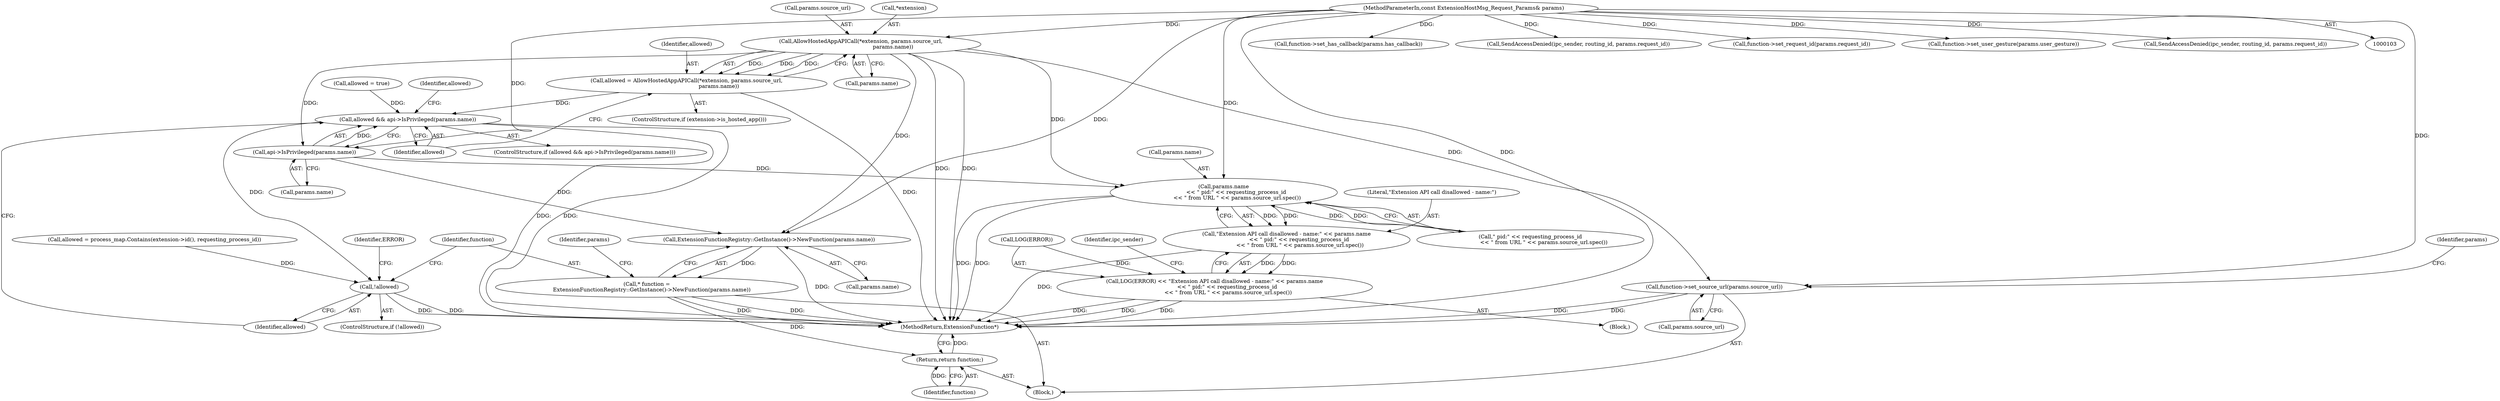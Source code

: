 digraph "0_Chrome_f335421145bb7f82c60fb9d61babcd6ce2e4b21e@pointer" {
"1000138" [label="(Call,AllowHostedAppAPICall(*extension, params.source_url,\n                                      params.name))"];
"1000104" [label="(MethodParameterIn,const ExtensionHostMsg_Request_Params& params)"];
"1000136" [label="(Call,allowed = AllowHostedAppAPICall(*extension, params.source_url,\n                                      params.name))"];
"1000148" [label="(Call,allowed && api->IsPrivileged(params.name))"];
"1000160" [label="(Call,!allowed)"];
"1000150" [label="(Call,api->IsPrivileged(params.name))"];
"1000168" [label="(Call,params.name\n               << \" pid:\" << requesting_process_id\n                << \" from URL \" << params.source_url.spec())"];
"1000166" [label="(Call,\"Extension API call disallowed - name:\" << params.name\n               << \" pid:\" << requesting_process_id\n                << \" from URL \" << params.source_url.spec())"];
"1000163" [label="(Call,LOG(ERROR) << \"Extension API call disallowed - name:\" << params.name\n               << \" pid:\" << requesting_process_id\n                << \" from URL \" << params.source_url.spec())"];
"1000190" [label="(Call,ExtensionFunctionRegistry::GetInstance()->NewFunction(params.name))"];
"1000188" [label="(Call,* function =\n      ExtensionFunctionRegistry::GetInstance()->NewFunction(params.name))"];
"1000228" [label="(Return,return function;)"];
"1000199" [label="(Call,function->set_source_url(params.source_url))"];
"1000159" [label="(ControlStructure,if (!allowed))"];
"1000189" [label="(Identifier,function)"];
"1000162" [label="(Block,)"];
"1000229" [label="(Identifier,function)"];
"1000230" [label="(MethodReturn,ExtensionFunction*)"];
"1000151" [label="(Call,params.name)"];
"1000148" [label="(Call,allowed && api->IsPrivileged(params.name))"];
"1000163" [label="(Call,LOG(ERROR) << \"Extension API call disallowed - name:\" << params.name\n               << \" pid:\" << requesting_process_id\n                << \" from URL \" << params.source_url.spec())"];
"1000150" [label="(Call,api->IsPrivileged(params.name))"];
"1000190" [label="(Call,ExtensionFunctionRegistry::GetInstance()->NewFunction(params.name))"];
"1000165" [label="(Identifier,ERROR)"];
"1000141" [label="(Call,params.source_url)"];
"1000169" [label="(Call,params.name)"];
"1000166" [label="(Call,\"Extension API call disallowed - name:\" << params.name\n               << \" pid:\" << requesting_process_id\n                << \" from URL \" << params.source_url.spec())"];
"1000191" [label="(Call,params.name)"];
"1000139" [label="(Call,*extension)"];
"1000154" [label="(Call,allowed = process_map.Contains(extension->id(), requesting_process_id))"];
"1000137" [label="(Identifier,allowed)"];
"1000149" [label="(Identifier,allowed)"];
"1000207" [label="(Call,function->set_has_callback(params.has_callback))"];
"1000131" [label="(Call,allowed = true)"];
"1000160" [label="(Call,!allowed)"];
"1000172" [label="(Call,\" pid:\" << requesting_process_id\n                << \" from URL \" << params.source_url.spec())"];
"1000144" [label="(Call,params.name)"];
"1000188" [label="(Call,* function =\n      ExtensionFunctionRegistry::GetInstance()->NewFunction(params.name))"];
"1000179" [label="(Call,SendAccessDenied(ipc_sender, routing_id, params.request_id))"];
"1000203" [label="(Call,function->set_request_id(params.request_id))"];
"1000161" [label="(Identifier,allowed)"];
"1000164" [label="(Call,LOG(ERROR))"];
"1000205" [label="(Identifier,params)"];
"1000180" [label="(Identifier,ipc_sender)"];
"1000138" [label="(Call,AllowHostedAppAPICall(*extension, params.source_url,\n                                      params.name))"];
"1000228" [label="(Return,return function;)"];
"1000167" [label="(Literal,\"Extension API call disallowed - name:\")"];
"1000211" [label="(Call,function->set_user_gesture(params.user_gesture))"];
"1000136" [label="(Call,allowed = AllowHostedAppAPICall(*extension, params.source_url,\n                                      params.name))"];
"1000197" [label="(Identifier,params)"];
"1000200" [label="(Call,params.source_url)"];
"1000147" [label="(ControlStructure,if (allowed && api->IsPrivileged(params.name)))"];
"1000155" [label="(Identifier,allowed)"];
"1000104" [label="(MethodParameterIn,const ExtensionHostMsg_Request_Params& params)"];
"1000199" [label="(Call,function->set_source_url(params.source_url))"];
"1000168" [label="(Call,params.name\n               << \" pid:\" << requesting_process_id\n                << \" from URL \" << params.source_url.spec())"];
"1000113" [label="(Block,)"];
"1000122" [label="(Call,SendAccessDenied(ipc_sender, routing_id, params.request_id))"];
"1000134" [label="(ControlStructure,if (extension->is_hosted_app()))"];
"1000138" -> "1000136"  [label="AST: "];
"1000138" -> "1000144"  [label="CFG: "];
"1000139" -> "1000138"  [label="AST: "];
"1000141" -> "1000138"  [label="AST: "];
"1000144" -> "1000138"  [label="AST: "];
"1000136" -> "1000138"  [label="CFG: "];
"1000138" -> "1000230"  [label="DDG: "];
"1000138" -> "1000230"  [label="DDG: "];
"1000138" -> "1000136"  [label="DDG: "];
"1000138" -> "1000136"  [label="DDG: "];
"1000138" -> "1000136"  [label="DDG: "];
"1000104" -> "1000138"  [label="DDG: "];
"1000138" -> "1000150"  [label="DDG: "];
"1000138" -> "1000168"  [label="DDG: "];
"1000138" -> "1000190"  [label="DDG: "];
"1000138" -> "1000199"  [label="DDG: "];
"1000104" -> "1000103"  [label="AST: "];
"1000104" -> "1000230"  [label="DDG: "];
"1000104" -> "1000122"  [label="DDG: "];
"1000104" -> "1000150"  [label="DDG: "];
"1000104" -> "1000168"  [label="DDG: "];
"1000104" -> "1000179"  [label="DDG: "];
"1000104" -> "1000190"  [label="DDG: "];
"1000104" -> "1000199"  [label="DDG: "];
"1000104" -> "1000203"  [label="DDG: "];
"1000104" -> "1000207"  [label="DDG: "];
"1000104" -> "1000211"  [label="DDG: "];
"1000136" -> "1000134"  [label="AST: "];
"1000137" -> "1000136"  [label="AST: "];
"1000149" -> "1000136"  [label="CFG: "];
"1000136" -> "1000230"  [label="DDG: "];
"1000136" -> "1000148"  [label="DDG: "];
"1000148" -> "1000147"  [label="AST: "];
"1000148" -> "1000149"  [label="CFG: "];
"1000148" -> "1000150"  [label="CFG: "];
"1000149" -> "1000148"  [label="AST: "];
"1000150" -> "1000148"  [label="AST: "];
"1000155" -> "1000148"  [label="CFG: "];
"1000161" -> "1000148"  [label="CFG: "];
"1000148" -> "1000230"  [label="DDG: "];
"1000148" -> "1000230"  [label="DDG: "];
"1000131" -> "1000148"  [label="DDG: "];
"1000150" -> "1000148"  [label="DDG: "];
"1000148" -> "1000160"  [label="DDG: "];
"1000160" -> "1000159"  [label="AST: "];
"1000160" -> "1000161"  [label="CFG: "];
"1000161" -> "1000160"  [label="AST: "];
"1000165" -> "1000160"  [label="CFG: "];
"1000189" -> "1000160"  [label="CFG: "];
"1000160" -> "1000230"  [label="DDG: "];
"1000160" -> "1000230"  [label="DDG: "];
"1000154" -> "1000160"  [label="DDG: "];
"1000150" -> "1000151"  [label="CFG: "];
"1000151" -> "1000150"  [label="AST: "];
"1000150" -> "1000168"  [label="DDG: "];
"1000150" -> "1000190"  [label="DDG: "];
"1000168" -> "1000166"  [label="AST: "];
"1000168" -> "1000172"  [label="CFG: "];
"1000169" -> "1000168"  [label="AST: "];
"1000172" -> "1000168"  [label="AST: "];
"1000166" -> "1000168"  [label="CFG: "];
"1000168" -> "1000230"  [label="DDG: "];
"1000168" -> "1000230"  [label="DDG: "];
"1000168" -> "1000166"  [label="DDG: "];
"1000168" -> "1000166"  [label="DDG: "];
"1000172" -> "1000168"  [label="DDG: "];
"1000172" -> "1000168"  [label="DDG: "];
"1000166" -> "1000163"  [label="AST: "];
"1000167" -> "1000166"  [label="AST: "];
"1000163" -> "1000166"  [label="CFG: "];
"1000166" -> "1000230"  [label="DDG: "];
"1000166" -> "1000163"  [label="DDG: "];
"1000166" -> "1000163"  [label="DDG: "];
"1000163" -> "1000162"  [label="AST: "];
"1000164" -> "1000163"  [label="AST: "];
"1000180" -> "1000163"  [label="CFG: "];
"1000163" -> "1000230"  [label="DDG: "];
"1000163" -> "1000230"  [label="DDG: "];
"1000163" -> "1000230"  [label="DDG: "];
"1000164" -> "1000163"  [label="DDG: "];
"1000190" -> "1000188"  [label="AST: "];
"1000190" -> "1000191"  [label="CFG: "];
"1000191" -> "1000190"  [label="AST: "];
"1000188" -> "1000190"  [label="CFG: "];
"1000190" -> "1000230"  [label="DDG: "];
"1000190" -> "1000188"  [label="DDG: "];
"1000188" -> "1000113"  [label="AST: "];
"1000189" -> "1000188"  [label="AST: "];
"1000197" -> "1000188"  [label="CFG: "];
"1000188" -> "1000230"  [label="DDG: "];
"1000188" -> "1000230"  [label="DDG: "];
"1000188" -> "1000228"  [label="DDG: "];
"1000228" -> "1000113"  [label="AST: "];
"1000228" -> "1000229"  [label="CFG: "];
"1000229" -> "1000228"  [label="AST: "];
"1000230" -> "1000228"  [label="CFG: "];
"1000228" -> "1000230"  [label="DDG: "];
"1000229" -> "1000228"  [label="DDG: "];
"1000199" -> "1000113"  [label="AST: "];
"1000199" -> "1000200"  [label="CFG: "];
"1000200" -> "1000199"  [label="AST: "];
"1000205" -> "1000199"  [label="CFG: "];
"1000199" -> "1000230"  [label="DDG: "];
"1000199" -> "1000230"  [label="DDG: "];
}
